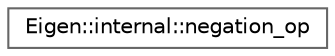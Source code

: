 digraph "类继承关系图"
{
 // LATEX_PDF_SIZE
  bgcolor="transparent";
  edge [fontname=Helvetica,fontsize=10,labelfontname=Helvetica,labelfontsize=10];
  node [fontname=Helvetica,fontsize=10,shape=box,height=0.2,width=0.4];
  rankdir="LR";
  Node0 [id="Node000000",label="Eigen::internal::negation_op",height=0.2,width=0.4,color="grey40", fillcolor="white", style="filled",URL="$struct_eigen_1_1internal_1_1negation__op.html",tooltip=" "];
}
